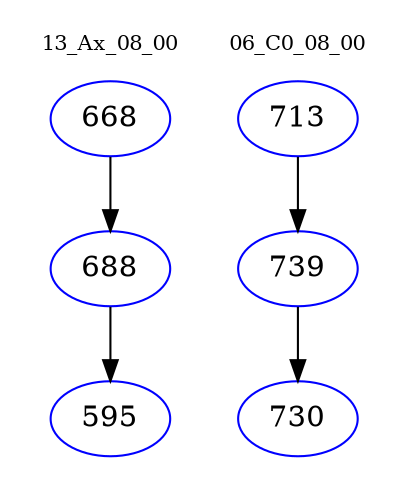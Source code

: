 digraph{
subgraph cluster_0 {
color = white
label = "13_Ax_08_00";
fontsize=10;
T0_668 [label="668", color="blue"]
T0_668 -> T0_688 [color="black"]
T0_688 [label="688", color="blue"]
T0_688 -> T0_595 [color="black"]
T0_595 [label="595", color="blue"]
}
subgraph cluster_1 {
color = white
label = "06_C0_08_00";
fontsize=10;
T1_713 [label="713", color="blue"]
T1_713 -> T1_739 [color="black"]
T1_739 [label="739", color="blue"]
T1_739 -> T1_730 [color="black"]
T1_730 [label="730", color="blue"]
}
}
